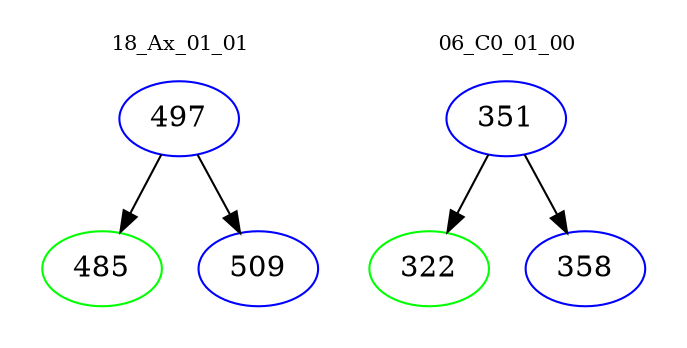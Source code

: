 digraph{
subgraph cluster_0 {
color = white
label = "18_Ax_01_01";
fontsize=10;
T0_497 [label="497", color="blue"]
T0_497 -> T0_485 [color="black"]
T0_485 [label="485", color="green"]
T0_497 -> T0_509 [color="black"]
T0_509 [label="509", color="blue"]
}
subgraph cluster_1 {
color = white
label = "06_C0_01_00";
fontsize=10;
T1_351 [label="351", color="blue"]
T1_351 -> T1_322 [color="black"]
T1_322 [label="322", color="green"]
T1_351 -> T1_358 [color="black"]
T1_358 [label="358", color="blue"]
}
}
